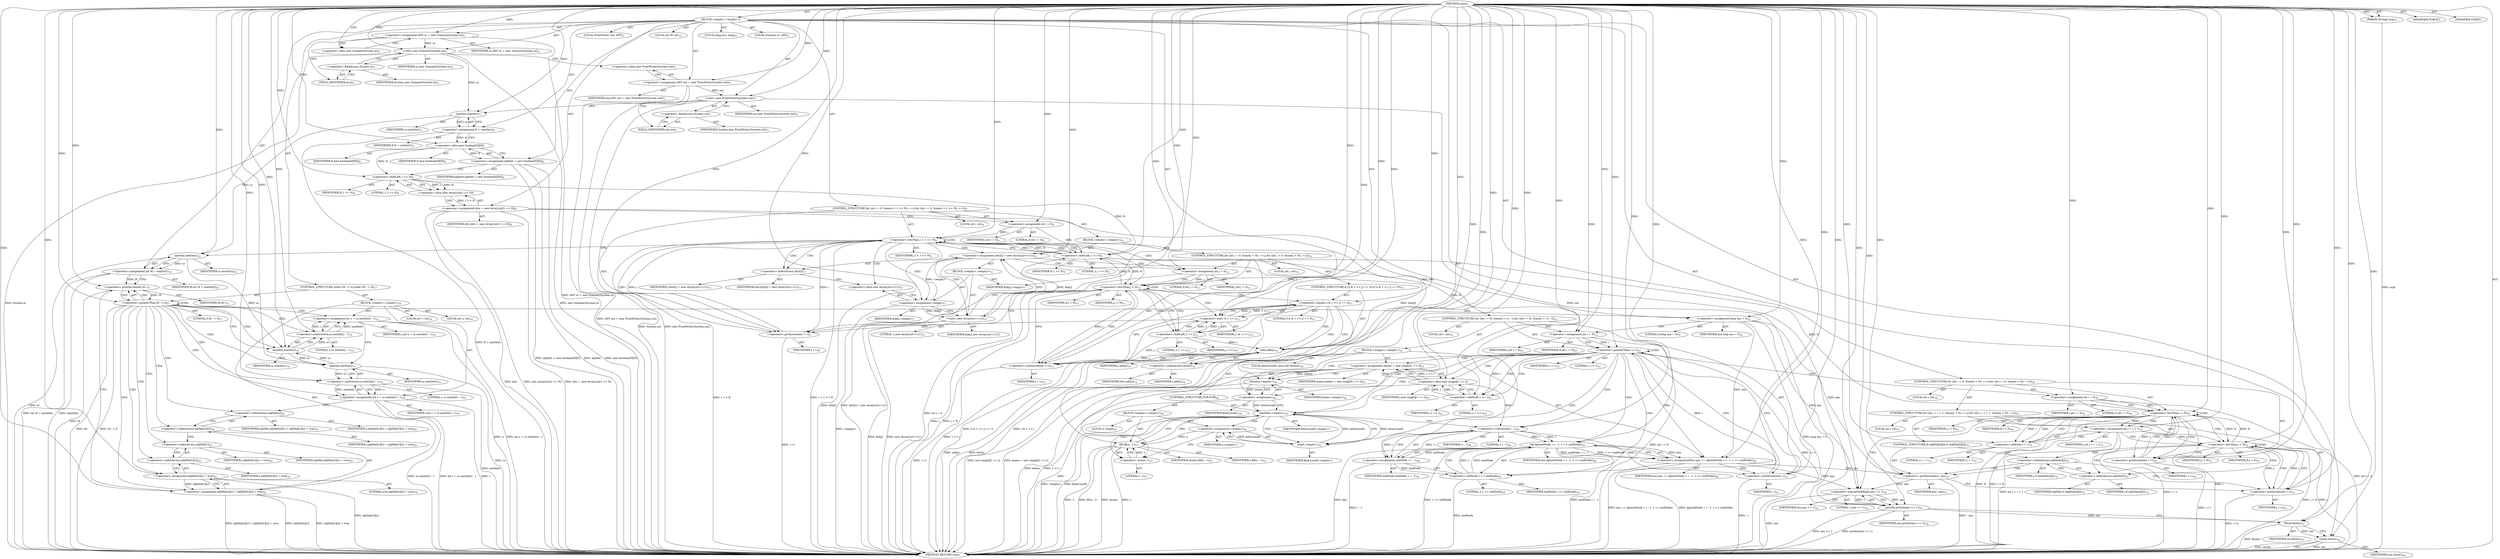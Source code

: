 digraph "main" {  
"21" [label = <(METHOD,main)<SUB>1</SUB>> ]
"22" [label = <(PARAM,String[] args)<SUB>1</SUB>> ]
"23" [label = <(BLOCK,&lt;empty&gt;,&lt;empty&gt;)<SUB>1</SUB>> ]
"4" [label = <(LOCAL,Scanner sc: ANY)<SUB>2</SUB>> ]
"24" [label = <(&lt;operator&gt;.assignment,ANY sc = new Scanner(System.in))<SUB>2</SUB>> ]
"25" [label = <(IDENTIFIER,sc,ANY sc = new Scanner(System.in))<SUB>2</SUB>> ]
"26" [label = <(&lt;operator&gt;.alloc,new Scanner(System.in))<SUB>2</SUB>> ]
"27" [label = <(&lt;init&gt;,new Scanner(System.in))<SUB>2</SUB>> ]
"3" [label = <(IDENTIFIER,sc,new Scanner(System.in))<SUB>2</SUB>> ]
"28" [label = <(&lt;operator&gt;.fieldAccess,System.in)<SUB>2</SUB>> ]
"29" [label = <(IDENTIFIER,System,new Scanner(System.in))<SUB>2</SUB>> ]
"30" [label = <(FIELD_IDENTIFIER,in,in)<SUB>2</SUB>> ]
"6" [label = <(LOCAL,PrintWriter out: ANY)<SUB>3</SUB>> ]
"31" [label = <(&lt;operator&gt;.assignment,ANY out = new PrintWriter(System.out))<SUB>3</SUB>> ]
"32" [label = <(IDENTIFIER,out,ANY out = new PrintWriter(System.out))<SUB>3</SUB>> ]
"33" [label = <(&lt;operator&gt;.alloc,new PrintWriter(System.out))<SUB>3</SUB>> ]
"34" [label = <(&lt;init&gt;,new PrintWriter(System.out))<SUB>3</SUB>> ]
"5" [label = <(IDENTIFIER,out,new PrintWriter(System.out))<SUB>3</SUB>> ]
"35" [label = <(&lt;operator&gt;.fieldAccess,System.out)<SUB>3</SUB>> ]
"36" [label = <(IDENTIFIER,System,new PrintWriter(System.out))<SUB>3</SUB>> ]
"37" [label = <(FIELD_IDENTIFIER,out,out)<SUB>3</SUB>> ]
"38" [label = <(&lt;operator&gt;.assignment,N = nextInt())<SUB>5</SUB>> ]
"39" [label = <(IDENTIFIER,N,N = nextInt())<SUB>5</SUB>> ]
"40" [label = <(nextInt,nextInt())<SUB>5</SUB>> ]
"41" [label = <(IDENTIFIER,sc,nextInt())<SUB>5</SUB>> ]
"42" [label = <(&lt;operator&gt;.assignment,adjMat = new boolean[N][N])<SUB>6</SUB>> ]
"43" [label = <(IDENTIFIER,adjMat,adjMat = new boolean[N][N])<SUB>6</SUB>> ]
"44" [label = <(&lt;operator&gt;.alloc,new boolean[N][N])> ]
"45" [label = <(IDENTIFIER,N,new boolean[N][N])<SUB>6</SUB>> ]
"46" [label = <(IDENTIFIER,N,new boolean[N][N])<SUB>6</SUB>> ]
"47" [label = <(&lt;operator&gt;.assignment,bits = new ArrayList[1 &lt;&lt; N])<SUB>8</SUB>> ]
"48" [label = <(IDENTIFIER,bits,bits = new ArrayList[1 &lt;&lt; N])<SUB>8</SUB>> ]
"49" [label = <(&lt;operator&gt;.alloc,new ArrayList[1 &lt;&lt; N])> ]
"50" [label = <(&lt;operator&gt;.shiftLeft,1 &lt;&lt; N)<SUB>8</SUB>> ]
"51" [label = <(LITERAL,1,1 &lt;&lt; N)<SUB>8</SUB>> ]
"52" [label = <(IDENTIFIER,N,1 &lt;&lt; N)<SUB>8</SUB>> ]
"53" [label = <(CONTROL_STRUCTURE,for (int i = 0; Some(i &lt; 1 &lt;&lt; N); ++i),for (int i = 0; Some(i &lt; 1 &lt;&lt; N); ++i))<SUB>9</SUB>> ]
"54" [label = <(LOCAL,int i: int)<SUB>9</SUB>> ]
"55" [label = <(&lt;operator&gt;.assignment,int i = 0)<SUB>9</SUB>> ]
"56" [label = <(IDENTIFIER,i,int i = 0)<SUB>9</SUB>> ]
"57" [label = <(LITERAL,0,int i = 0)<SUB>9</SUB>> ]
"58" [label = <(&lt;operator&gt;.lessThan,i &lt; 1 &lt;&lt; N)<SUB>9</SUB>> ]
"59" [label = <(IDENTIFIER,i,i &lt; 1 &lt;&lt; N)<SUB>9</SUB>> ]
"60" [label = <(&lt;operator&gt;.shiftLeft,1 &lt;&lt; N)<SUB>9</SUB>> ]
"61" [label = <(LITERAL,1,1 &lt;&lt; N)<SUB>9</SUB>> ]
"62" [label = <(IDENTIFIER,N,1 &lt;&lt; N)<SUB>9</SUB>> ]
"63" [label = <(&lt;operator&gt;.preIncrement,++i)<SUB>9</SUB>> ]
"64" [label = <(IDENTIFIER,i,++i)<SUB>9</SUB>> ]
"65" [label = <(BLOCK,&lt;empty&gt;,&lt;empty&gt;)<SUB>10</SUB>> ]
"66" [label = <(&lt;operator&gt;.assignment,bits[i] = new ArrayList&lt;&gt;(1))<SUB>11</SUB>> ]
"67" [label = <(&lt;operator&gt;.indexAccess,bits[i])<SUB>11</SUB>> ]
"68" [label = <(IDENTIFIER,bits,bits[i] = new ArrayList&lt;&gt;(1))<SUB>11</SUB>> ]
"69" [label = <(IDENTIFIER,i,bits[i] = new ArrayList&lt;&gt;(1))<SUB>11</SUB>> ]
"70" [label = <(BLOCK,&lt;empty&gt;,&lt;empty&gt;)<SUB>11</SUB>> ]
"71" [label = <(&lt;operator&gt;.assignment,&lt;empty&gt;)> ]
"72" [label = <(IDENTIFIER,$obj2,&lt;empty&gt;)> ]
"73" [label = <(&lt;operator&gt;.alloc,new ArrayList&lt;&gt;(1))<SUB>11</SUB>> ]
"74" [label = <(&lt;init&gt;,new ArrayList&lt;&gt;(1))<SUB>11</SUB>> ]
"75" [label = <(IDENTIFIER,$obj2,new ArrayList&lt;&gt;(1))> ]
"76" [label = <(LITERAL,1,new ArrayList&lt;&gt;(1))<SUB>11</SUB>> ]
"77" [label = <(IDENTIFIER,$obj2,&lt;empty&gt;)> ]
"78" [label = <(CONTROL_STRUCTURE,for (int j = 0; Some(j &lt; N); ++j),for (int j = 0; Some(j &lt; N); ++j))<SUB>12</SUB>> ]
"79" [label = <(LOCAL,int j: int)<SUB>12</SUB>> ]
"80" [label = <(&lt;operator&gt;.assignment,int j = 0)<SUB>12</SUB>> ]
"81" [label = <(IDENTIFIER,j,int j = 0)<SUB>12</SUB>> ]
"82" [label = <(LITERAL,0,int j = 0)<SUB>12</SUB>> ]
"83" [label = <(&lt;operator&gt;.lessThan,j &lt; N)<SUB>12</SUB>> ]
"84" [label = <(IDENTIFIER,j,j &lt; N)<SUB>12</SUB>> ]
"85" [label = <(IDENTIFIER,N,j &lt; N)<SUB>12</SUB>> ]
"86" [label = <(&lt;operator&gt;.preIncrement,++j)<SUB>12</SUB>> ]
"87" [label = <(IDENTIFIER,j,++j)<SUB>12</SUB>> ]
"88" [label = <(CONTROL_STRUCTURE,if ((i &amp; 1 &lt;&lt; j) == 0),if ((i &amp; 1 &lt;&lt; j) == 0))<SUB>13</SUB>> ]
"89" [label = <(&lt;operator&gt;.equals,(i &amp; 1 &lt;&lt; j) == 0)<SUB>13</SUB>> ]
"90" [label = <(&lt;operator&gt;.and,i &amp; 1 &lt;&lt; j)<SUB>13</SUB>> ]
"91" [label = <(IDENTIFIER,i,i &amp; 1 &lt;&lt; j)<SUB>13</SUB>> ]
"92" [label = <(&lt;operator&gt;.shiftLeft,1 &lt;&lt; j)<SUB>13</SUB>> ]
"93" [label = <(LITERAL,1,1 &lt;&lt; j)<SUB>13</SUB>> ]
"94" [label = <(IDENTIFIER,j,1 &lt;&lt; j)<SUB>13</SUB>> ]
"95" [label = <(LITERAL,0,(i &amp; 1 &lt;&lt; j) == 0)<SUB>13</SUB>> ]
"96" [label = <(add,add(j))<SUB>14</SUB>> ]
"97" [label = <(&lt;operator&gt;.indexAccess,bits[i])<SUB>14</SUB>> ]
"98" [label = <(IDENTIFIER,bits,add(j))<SUB>14</SUB>> ]
"99" [label = <(IDENTIFIER,i,add(j))<SUB>14</SUB>> ]
"100" [label = <(IDENTIFIER,j,add(j))<SUB>14</SUB>> ]
"101" [label = <(LOCAL,int M: int)<SUB>16</SUB>> ]
"102" [label = <(&lt;operator&gt;.assignment,int M = nextInt())<SUB>16</SUB>> ]
"103" [label = <(IDENTIFIER,M,int M = nextInt())<SUB>16</SUB>> ]
"104" [label = <(nextInt,nextInt())<SUB>16</SUB>> ]
"105" [label = <(IDENTIFIER,sc,nextInt())<SUB>16</SUB>> ]
"106" [label = <(CONTROL_STRUCTURE,while (M-- &gt; 0),while (M-- &gt; 0))<SUB>17</SUB>> ]
"107" [label = <(&lt;operator&gt;.greaterThan,M-- &gt; 0)<SUB>17</SUB>> ]
"108" [label = <(&lt;operator&gt;.postDecrement,M--)<SUB>17</SUB>> ]
"109" [label = <(IDENTIFIER,M,M--)<SUB>17</SUB>> ]
"110" [label = <(LITERAL,0,M-- &gt; 0)<SUB>17</SUB>> ]
"111" [label = <(BLOCK,&lt;empty&gt;,&lt;empty&gt;)<SUB>18</SUB>> ]
"112" [label = <(LOCAL,int u: int)<SUB>19</SUB>> ]
"113" [label = <(LOCAL,int v: int)<SUB>19</SUB>> ]
"114" [label = <(&lt;operator&gt;.assignment,int u = sc.nextInt() - 1)<SUB>19</SUB>> ]
"115" [label = <(IDENTIFIER,u,int u = sc.nextInt() - 1)<SUB>19</SUB>> ]
"116" [label = <(&lt;operator&gt;.subtraction,sc.nextInt() - 1)<SUB>19</SUB>> ]
"117" [label = <(nextInt,nextInt())<SUB>19</SUB>> ]
"118" [label = <(IDENTIFIER,sc,nextInt())<SUB>19</SUB>> ]
"119" [label = <(LITERAL,1,sc.nextInt() - 1)<SUB>19</SUB>> ]
"120" [label = <(&lt;operator&gt;.assignment,int v = sc.nextInt() - 1)<SUB>19</SUB>> ]
"121" [label = <(IDENTIFIER,v,int v = sc.nextInt() - 1)<SUB>19</SUB>> ]
"122" [label = <(&lt;operator&gt;.subtraction,sc.nextInt() - 1)<SUB>19</SUB>> ]
"123" [label = <(nextInt,nextInt())<SUB>19</SUB>> ]
"124" [label = <(IDENTIFIER,sc,nextInt())<SUB>19</SUB>> ]
"125" [label = <(LITERAL,1,sc.nextInt() - 1)<SUB>19</SUB>> ]
"126" [label = <(&lt;operator&gt;.assignment,adjMat[u][v] = adjMat[v][u] = true)<SUB>20</SUB>> ]
"127" [label = <(&lt;operator&gt;.indexAccess,adjMat[u][v])<SUB>20</SUB>> ]
"128" [label = <(&lt;operator&gt;.indexAccess,adjMat[u])<SUB>20</SUB>> ]
"129" [label = <(IDENTIFIER,adjMat,adjMat[u][v] = adjMat[v][u] = true)<SUB>20</SUB>> ]
"130" [label = <(IDENTIFIER,u,adjMat[u][v] = adjMat[v][u] = true)<SUB>20</SUB>> ]
"131" [label = <(IDENTIFIER,v,adjMat[u][v] = adjMat[v][u] = true)<SUB>20</SUB>> ]
"132" [label = <(&lt;operator&gt;.assignment,adjMat[v][u] = true)<SUB>20</SUB>> ]
"133" [label = <(&lt;operator&gt;.indexAccess,adjMat[v][u])<SUB>20</SUB>> ]
"134" [label = <(&lt;operator&gt;.indexAccess,adjMat[v])<SUB>20</SUB>> ]
"135" [label = <(IDENTIFIER,adjMat,adjMat[v][u] = true)<SUB>20</SUB>> ]
"136" [label = <(IDENTIFIER,v,adjMat[v][u] = true)<SUB>20</SUB>> ]
"137" [label = <(IDENTIFIER,u,adjMat[v][u] = true)<SUB>20</SUB>> ]
"138" [label = <(LITERAL,true,adjMat[v][u] = true)<SUB>20</SUB>> ]
"139" [label = <(LOCAL,long ans: long)<SUB>22</SUB>> ]
"140" [label = <(&lt;operator&gt;.assignment,long ans = 0)<SUB>22</SUB>> ]
"141" [label = <(IDENTIFIER,ans,long ans = 0)<SUB>22</SUB>> ]
"142" [label = <(LITERAL,0,long ans = 0)<SUB>22</SUB>> ]
"143" [label = <(CONTROL_STRUCTURE,for (int i = N; Some(i &gt; 1); --i),for (int i = N; Some(i &gt; 1); --i))<SUB>23</SUB>> ]
"144" [label = <(LOCAL,int i: int)<SUB>23</SUB>> ]
"145" [label = <(&lt;operator&gt;.assignment,int i = N)<SUB>23</SUB>> ]
"146" [label = <(IDENTIFIER,i,int i = N)<SUB>23</SUB>> ]
"147" [label = <(IDENTIFIER,N,int i = N)<SUB>23</SUB>> ]
"148" [label = <(&lt;operator&gt;.greaterThan,i &gt; 1)<SUB>23</SUB>> ]
"149" [label = <(IDENTIFIER,i,i &gt; 1)<SUB>23</SUB>> ]
"150" [label = <(LITERAL,1,i &gt; 1)<SUB>23</SUB>> ]
"151" [label = <(&lt;operator&gt;.preDecrement,--i)<SUB>23</SUB>> ]
"152" [label = <(IDENTIFIER,i,--i)<SUB>23</SUB>> ]
"153" [label = <(BLOCK,&lt;empty&gt;,&lt;empty&gt;)<SUB>24</SUB>> ]
"154" [label = <(&lt;operator&gt;.assignment,memo = new long[i][1 &lt;&lt; i])<SUB>25</SUB>> ]
"155" [label = <(IDENTIFIER,memo,memo = new long[i][1 &lt;&lt; i])<SUB>25</SUB>> ]
"156" [label = <(&lt;operator&gt;.alloc,new long[i][1 &lt;&lt; i])> ]
"157" [label = <(IDENTIFIER,i,new long[i][1 &lt;&lt; i])<SUB>25</SUB>> ]
"158" [label = <(&lt;operator&gt;.shiftLeft,1 &lt;&lt; i)<SUB>25</SUB>> ]
"159" [label = <(LITERAL,1,1 &lt;&lt; i)<SUB>25</SUB>> ]
"160" [label = <(IDENTIFIER,i,1 &lt;&lt; i)<SUB>25</SUB>> ]
"161" [label = <(LOCAL,$iterLocal0: java.util.Iterator)<SUB>26</SUB>> ]
"162" [label = <(&lt;operator&gt;.assignment,)<SUB>26</SUB>> ]
"163" [label = <(IDENTIFIER,$iterLocal0,)<SUB>26</SUB>> ]
"164" [label = <(iterator,&lt;empty&gt;)<SUB>26</SUB>> ]
"165" [label = <(IDENTIFIER,memo,&lt;empty&gt;)<SUB>26</SUB>> ]
"166" [label = <(CONTROL_STRUCTURE,FOR,FOR)<SUB>26</SUB>> ]
"167" [label = <(hasNext,&lt;empty&gt;)<SUB>26</SUB>> ]
"168" [label = <(IDENTIFIER,$iterLocal0,&lt;empty&gt;)> ]
"169" [label = <(BLOCK,&lt;empty&gt;,&lt;empty&gt;)<SUB>26</SUB>> ]
"170" [label = <(LOCAL,x: long[])<SUB>26</SUB>> ]
"171" [label = <(&lt;operator&gt;.assignment,&lt;empty&gt;)<SUB>26</SUB>> ]
"172" [label = <(IDENTIFIER,x,&lt;empty&gt;)> ]
"173" [label = <(next,&lt;empty&gt;)<SUB>26</SUB>> ]
"174" [label = <(IDENTIFIER,$iterLocal0,&lt;empty&gt;)> ]
"175" [label = <(fill,fill(x, -1))<SUB>27</SUB>> ]
"176" [label = <(IDENTIFIER,Arrays,fill(x, -1))<SUB>27</SUB>> ]
"177" [label = <(IDENTIFIER,x,fill(x, -1))<SUB>27</SUB>> ]
"178" [label = <(&lt;operator&gt;.minus,-1)<SUB>27</SUB>> ]
"179" [label = <(LITERAL,1,-1)<SUB>27</SUB>> ]
"180" [label = <(&lt;operator&gt;.assignmentPlus,ans += dp(endNode = i - 1, 1 &lt;&lt; endNode))<SUB>28</SUB>> ]
"181" [label = <(IDENTIFIER,ans,ans += dp(endNode = i - 1, 1 &lt;&lt; endNode))<SUB>28</SUB>> ]
"182" [label = <(dp,dp(endNode = i - 1, 1 &lt;&lt; endNode))<SUB>28</SUB>> ]
"183" [label = <(IDENTIFIER,this,dp(endNode = i - 1, 1 &lt;&lt; endNode))<SUB>28</SUB>> ]
"184" [label = <(&lt;operator&gt;.assignment,endNode = i - 1)<SUB>28</SUB>> ]
"185" [label = <(IDENTIFIER,endNode,endNode = i - 1)<SUB>28</SUB>> ]
"186" [label = <(&lt;operator&gt;.subtraction,i - 1)<SUB>28</SUB>> ]
"187" [label = <(IDENTIFIER,i,i - 1)<SUB>28</SUB>> ]
"188" [label = <(LITERAL,1,i - 1)<SUB>28</SUB>> ]
"189" [label = <(&lt;operator&gt;.shiftLeft,1 &lt;&lt; endNode)<SUB>28</SUB>> ]
"190" [label = <(LITERAL,1,1 &lt;&lt; endNode)<SUB>28</SUB>> ]
"191" [label = <(IDENTIFIER,endNode,1 &lt;&lt; endNode)<SUB>28</SUB>> ]
"192" [label = <(CONTROL_STRUCTURE,for (int i = 0; Some(i &lt; N); ++i),for (int i = 0; Some(i &lt; N); ++i))<SUB>30</SUB>> ]
"193" [label = <(LOCAL,int i: int)<SUB>30</SUB>> ]
"194" [label = <(&lt;operator&gt;.assignment,int i = 0)<SUB>30</SUB>> ]
"195" [label = <(IDENTIFIER,i,int i = 0)<SUB>30</SUB>> ]
"196" [label = <(LITERAL,0,int i = 0)<SUB>30</SUB>> ]
"197" [label = <(&lt;operator&gt;.lessThan,i &lt; N)<SUB>30</SUB>> ]
"198" [label = <(IDENTIFIER,i,i &lt; N)<SUB>30</SUB>> ]
"199" [label = <(IDENTIFIER,N,i &lt; N)<SUB>30</SUB>> ]
"200" [label = <(&lt;operator&gt;.preIncrement,++i)<SUB>30</SUB>> ]
"201" [label = <(IDENTIFIER,i,++i)<SUB>30</SUB>> ]
"202" [label = <(CONTROL_STRUCTURE,for (int j = i + 1; Some(j &lt; N); ++j),for (int j = i + 1; Some(j &lt; N); ++j))<SUB>31</SUB>> ]
"203" [label = <(LOCAL,int j: int)<SUB>31</SUB>> ]
"204" [label = <(&lt;operator&gt;.assignment,int j = i + 1)<SUB>31</SUB>> ]
"205" [label = <(IDENTIFIER,j,int j = i + 1)<SUB>31</SUB>> ]
"206" [label = <(&lt;operator&gt;.addition,i + 1)<SUB>31</SUB>> ]
"207" [label = <(IDENTIFIER,i,i + 1)<SUB>31</SUB>> ]
"208" [label = <(LITERAL,1,i + 1)<SUB>31</SUB>> ]
"209" [label = <(&lt;operator&gt;.lessThan,j &lt; N)<SUB>31</SUB>> ]
"210" [label = <(IDENTIFIER,j,j &lt; N)<SUB>31</SUB>> ]
"211" [label = <(IDENTIFIER,N,j &lt; N)<SUB>31</SUB>> ]
"212" [label = <(&lt;operator&gt;.preIncrement,++j)<SUB>31</SUB>> ]
"213" [label = <(IDENTIFIER,j,++j)<SUB>31</SUB>> ]
"214" [label = <(CONTROL_STRUCTURE,if (adjMat[i][j]),if (adjMat[i][j]))<SUB>32</SUB>> ]
"215" [label = <(&lt;operator&gt;.indexAccess,adjMat[i][j])<SUB>32</SUB>> ]
"216" [label = <(&lt;operator&gt;.indexAccess,adjMat[i])<SUB>32</SUB>> ]
"217" [label = <(IDENTIFIER,adjMat,if (adjMat[i][j]))<SUB>32</SUB>> ]
"218" [label = <(IDENTIFIER,i,if (adjMat[i][j]))<SUB>32</SUB>> ]
"219" [label = <(IDENTIFIER,j,if (adjMat[i][j]))<SUB>32</SUB>> ]
"220" [label = <(&lt;operator&gt;.preDecrement,--ans)<SUB>33</SUB>> ]
"221" [label = <(IDENTIFIER,ans,--ans)<SUB>33</SUB>> ]
"222" [label = <(println,println(ans &gt;&gt; 1))<SUB>34</SUB>> ]
"223" [label = <(IDENTIFIER,out,println(ans &gt;&gt; 1))<SUB>34</SUB>> ]
"224" [label = <(&lt;operator&gt;.logicalShiftRight,ans &gt;&gt; 1)<SUB>34</SUB>> ]
"225" [label = <(IDENTIFIER,ans,ans &gt;&gt; 1)<SUB>34</SUB>> ]
"226" [label = <(LITERAL,1,ans &gt;&gt; 1)<SUB>34</SUB>> ]
"227" [label = <(flush,flush())<SUB>35</SUB>> ]
"228" [label = <(IDENTIFIER,out,flush())<SUB>35</SUB>> ]
"229" [label = <(close,close())<SUB>36</SUB>> ]
"230" [label = <(IDENTIFIER,out,close())<SUB>36</SUB>> ]
"231" [label = <(MODIFIER,PUBLIC)> ]
"232" [label = <(MODIFIER,STATIC)> ]
"233" [label = <(METHOD_RETURN,void)<SUB>1</SUB>> ]
  "21" -> "22"  [ label = "AST: "] 
  "21" -> "23"  [ label = "AST: "] 
  "21" -> "231"  [ label = "AST: "] 
  "21" -> "232"  [ label = "AST: "] 
  "21" -> "233"  [ label = "AST: "] 
  "23" -> "4"  [ label = "AST: "] 
  "23" -> "24"  [ label = "AST: "] 
  "23" -> "27"  [ label = "AST: "] 
  "23" -> "6"  [ label = "AST: "] 
  "23" -> "31"  [ label = "AST: "] 
  "23" -> "34"  [ label = "AST: "] 
  "23" -> "38"  [ label = "AST: "] 
  "23" -> "42"  [ label = "AST: "] 
  "23" -> "47"  [ label = "AST: "] 
  "23" -> "53"  [ label = "AST: "] 
  "23" -> "101"  [ label = "AST: "] 
  "23" -> "102"  [ label = "AST: "] 
  "23" -> "106"  [ label = "AST: "] 
  "23" -> "139"  [ label = "AST: "] 
  "23" -> "140"  [ label = "AST: "] 
  "23" -> "143"  [ label = "AST: "] 
  "23" -> "192"  [ label = "AST: "] 
  "23" -> "222"  [ label = "AST: "] 
  "23" -> "227"  [ label = "AST: "] 
  "23" -> "229"  [ label = "AST: "] 
  "24" -> "25"  [ label = "AST: "] 
  "24" -> "26"  [ label = "AST: "] 
  "27" -> "3"  [ label = "AST: "] 
  "27" -> "28"  [ label = "AST: "] 
  "28" -> "29"  [ label = "AST: "] 
  "28" -> "30"  [ label = "AST: "] 
  "31" -> "32"  [ label = "AST: "] 
  "31" -> "33"  [ label = "AST: "] 
  "34" -> "5"  [ label = "AST: "] 
  "34" -> "35"  [ label = "AST: "] 
  "35" -> "36"  [ label = "AST: "] 
  "35" -> "37"  [ label = "AST: "] 
  "38" -> "39"  [ label = "AST: "] 
  "38" -> "40"  [ label = "AST: "] 
  "40" -> "41"  [ label = "AST: "] 
  "42" -> "43"  [ label = "AST: "] 
  "42" -> "44"  [ label = "AST: "] 
  "44" -> "45"  [ label = "AST: "] 
  "44" -> "46"  [ label = "AST: "] 
  "47" -> "48"  [ label = "AST: "] 
  "47" -> "49"  [ label = "AST: "] 
  "49" -> "50"  [ label = "AST: "] 
  "50" -> "51"  [ label = "AST: "] 
  "50" -> "52"  [ label = "AST: "] 
  "53" -> "54"  [ label = "AST: "] 
  "53" -> "55"  [ label = "AST: "] 
  "53" -> "58"  [ label = "AST: "] 
  "53" -> "63"  [ label = "AST: "] 
  "53" -> "65"  [ label = "AST: "] 
  "55" -> "56"  [ label = "AST: "] 
  "55" -> "57"  [ label = "AST: "] 
  "58" -> "59"  [ label = "AST: "] 
  "58" -> "60"  [ label = "AST: "] 
  "60" -> "61"  [ label = "AST: "] 
  "60" -> "62"  [ label = "AST: "] 
  "63" -> "64"  [ label = "AST: "] 
  "65" -> "66"  [ label = "AST: "] 
  "65" -> "78"  [ label = "AST: "] 
  "66" -> "67"  [ label = "AST: "] 
  "66" -> "70"  [ label = "AST: "] 
  "67" -> "68"  [ label = "AST: "] 
  "67" -> "69"  [ label = "AST: "] 
  "70" -> "71"  [ label = "AST: "] 
  "70" -> "74"  [ label = "AST: "] 
  "70" -> "77"  [ label = "AST: "] 
  "71" -> "72"  [ label = "AST: "] 
  "71" -> "73"  [ label = "AST: "] 
  "74" -> "75"  [ label = "AST: "] 
  "74" -> "76"  [ label = "AST: "] 
  "78" -> "79"  [ label = "AST: "] 
  "78" -> "80"  [ label = "AST: "] 
  "78" -> "83"  [ label = "AST: "] 
  "78" -> "86"  [ label = "AST: "] 
  "78" -> "88"  [ label = "AST: "] 
  "80" -> "81"  [ label = "AST: "] 
  "80" -> "82"  [ label = "AST: "] 
  "83" -> "84"  [ label = "AST: "] 
  "83" -> "85"  [ label = "AST: "] 
  "86" -> "87"  [ label = "AST: "] 
  "88" -> "89"  [ label = "AST: "] 
  "88" -> "96"  [ label = "AST: "] 
  "89" -> "90"  [ label = "AST: "] 
  "89" -> "95"  [ label = "AST: "] 
  "90" -> "91"  [ label = "AST: "] 
  "90" -> "92"  [ label = "AST: "] 
  "92" -> "93"  [ label = "AST: "] 
  "92" -> "94"  [ label = "AST: "] 
  "96" -> "97"  [ label = "AST: "] 
  "96" -> "100"  [ label = "AST: "] 
  "97" -> "98"  [ label = "AST: "] 
  "97" -> "99"  [ label = "AST: "] 
  "102" -> "103"  [ label = "AST: "] 
  "102" -> "104"  [ label = "AST: "] 
  "104" -> "105"  [ label = "AST: "] 
  "106" -> "107"  [ label = "AST: "] 
  "106" -> "111"  [ label = "AST: "] 
  "107" -> "108"  [ label = "AST: "] 
  "107" -> "110"  [ label = "AST: "] 
  "108" -> "109"  [ label = "AST: "] 
  "111" -> "112"  [ label = "AST: "] 
  "111" -> "113"  [ label = "AST: "] 
  "111" -> "114"  [ label = "AST: "] 
  "111" -> "120"  [ label = "AST: "] 
  "111" -> "126"  [ label = "AST: "] 
  "114" -> "115"  [ label = "AST: "] 
  "114" -> "116"  [ label = "AST: "] 
  "116" -> "117"  [ label = "AST: "] 
  "116" -> "119"  [ label = "AST: "] 
  "117" -> "118"  [ label = "AST: "] 
  "120" -> "121"  [ label = "AST: "] 
  "120" -> "122"  [ label = "AST: "] 
  "122" -> "123"  [ label = "AST: "] 
  "122" -> "125"  [ label = "AST: "] 
  "123" -> "124"  [ label = "AST: "] 
  "126" -> "127"  [ label = "AST: "] 
  "126" -> "132"  [ label = "AST: "] 
  "127" -> "128"  [ label = "AST: "] 
  "127" -> "131"  [ label = "AST: "] 
  "128" -> "129"  [ label = "AST: "] 
  "128" -> "130"  [ label = "AST: "] 
  "132" -> "133"  [ label = "AST: "] 
  "132" -> "138"  [ label = "AST: "] 
  "133" -> "134"  [ label = "AST: "] 
  "133" -> "137"  [ label = "AST: "] 
  "134" -> "135"  [ label = "AST: "] 
  "134" -> "136"  [ label = "AST: "] 
  "140" -> "141"  [ label = "AST: "] 
  "140" -> "142"  [ label = "AST: "] 
  "143" -> "144"  [ label = "AST: "] 
  "143" -> "145"  [ label = "AST: "] 
  "143" -> "148"  [ label = "AST: "] 
  "143" -> "151"  [ label = "AST: "] 
  "143" -> "153"  [ label = "AST: "] 
  "145" -> "146"  [ label = "AST: "] 
  "145" -> "147"  [ label = "AST: "] 
  "148" -> "149"  [ label = "AST: "] 
  "148" -> "150"  [ label = "AST: "] 
  "151" -> "152"  [ label = "AST: "] 
  "153" -> "154"  [ label = "AST: "] 
  "153" -> "161"  [ label = "AST: "] 
  "153" -> "162"  [ label = "AST: "] 
  "153" -> "166"  [ label = "AST: "] 
  "153" -> "180"  [ label = "AST: "] 
  "154" -> "155"  [ label = "AST: "] 
  "154" -> "156"  [ label = "AST: "] 
  "156" -> "157"  [ label = "AST: "] 
  "156" -> "158"  [ label = "AST: "] 
  "158" -> "159"  [ label = "AST: "] 
  "158" -> "160"  [ label = "AST: "] 
  "162" -> "163"  [ label = "AST: "] 
  "162" -> "164"  [ label = "AST: "] 
  "164" -> "165"  [ label = "AST: "] 
  "166" -> "167"  [ label = "AST: "] 
  "166" -> "169"  [ label = "AST: "] 
  "167" -> "168"  [ label = "AST: "] 
  "169" -> "170"  [ label = "AST: "] 
  "169" -> "171"  [ label = "AST: "] 
  "169" -> "175"  [ label = "AST: "] 
  "171" -> "172"  [ label = "AST: "] 
  "171" -> "173"  [ label = "AST: "] 
  "173" -> "174"  [ label = "AST: "] 
  "175" -> "176"  [ label = "AST: "] 
  "175" -> "177"  [ label = "AST: "] 
  "175" -> "178"  [ label = "AST: "] 
  "178" -> "179"  [ label = "AST: "] 
  "180" -> "181"  [ label = "AST: "] 
  "180" -> "182"  [ label = "AST: "] 
  "182" -> "183"  [ label = "AST: "] 
  "182" -> "184"  [ label = "AST: "] 
  "182" -> "189"  [ label = "AST: "] 
  "184" -> "185"  [ label = "AST: "] 
  "184" -> "186"  [ label = "AST: "] 
  "186" -> "187"  [ label = "AST: "] 
  "186" -> "188"  [ label = "AST: "] 
  "189" -> "190"  [ label = "AST: "] 
  "189" -> "191"  [ label = "AST: "] 
  "192" -> "193"  [ label = "AST: "] 
  "192" -> "194"  [ label = "AST: "] 
  "192" -> "197"  [ label = "AST: "] 
  "192" -> "200"  [ label = "AST: "] 
  "192" -> "202"  [ label = "AST: "] 
  "194" -> "195"  [ label = "AST: "] 
  "194" -> "196"  [ label = "AST: "] 
  "197" -> "198"  [ label = "AST: "] 
  "197" -> "199"  [ label = "AST: "] 
  "200" -> "201"  [ label = "AST: "] 
  "202" -> "203"  [ label = "AST: "] 
  "202" -> "204"  [ label = "AST: "] 
  "202" -> "209"  [ label = "AST: "] 
  "202" -> "212"  [ label = "AST: "] 
  "202" -> "214"  [ label = "AST: "] 
  "204" -> "205"  [ label = "AST: "] 
  "204" -> "206"  [ label = "AST: "] 
  "206" -> "207"  [ label = "AST: "] 
  "206" -> "208"  [ label = "AST: "] 
  "209" -> "210"  [ label = "AST: "] 
  "209" -> "211"  [ label = "AST: "] 
  "212" -> "213"  [ label = "AST: "] 
  "214" -> "215"  [ label = "AST: "] 
  "214" -> "220"  [ label = "AST: "] 
  "215" -> "216"  [ label = "AST: "] 
  "215" -> "219"  [ label = "AST: "] 
  "216" -> "217"  [ label = "AST: "] 
  "216" -> "218"  [ label = "AST: "] 
  "220" -> "221"  [ label = "AST: "] 
  "222" -> "223"  [ label = "AST: "] 
  "222" -> "224"  [ label = "AST: "] 
  "224" -> "225"  [ label = "AST: "] 
  "224" -> "226"  [ label = "AST: "] 
  "227" -> "228"  [ label = "AST: "] 
  "229" -> "230"  [ label = "AST: "] 
  "24" -> "30"  [ label = "CFG: "] 
  "27" -> "33"  [ label = "CFG: "] 
  "31" -> "37"  [ label = "CFG: "] 
  "34" -> "40"  [ label = "CFG: "] 
  "38" -> "44"  [ label = "CFG: "] 
  "42" -> "50"  [ label = "CFG: "] 
  "47" -> "55"  [ label = "CFG: "] 
  "102" -> "108"  [ label = "CFG: "] 
  "140" -> "145"  [ label = "CFG: "] 
  "222" -> "227"  [ label = "CFG: "] 
  "227" -> "229"  [ label = "CFG: "] 
  "229" -> "233"  [ label = "CFG: "] 
  "26" -> "24"  [ label = "CFG: "] 
  "28" -> "27"  [ label = "CFG: "] 
  "33" -> "31"  [ label = "CFG: "] 
  "35" -> "34"  [ label = "CFG: "] 
  "40" -> "38"  [ label = "CFG: "] 
  "44" -> "42"  [ label = "CFG: "] 
  "49" -> "47"  [ label = "CFG: "] 
  "55" -> "60"  [ label = "CFG: "] 
  "58" -> "67"  [ label = "CFG: "] 
  "58" -> "104"  [ label = "CFG: "] 
  "63" -> "60"  [ label = "CFG: "] 
  "104" -> "102"  [ label = "CFG: "] 
  "107" -> "117"  [ label = "CFG: "] 
  "107" -> "140"  [ label = "CFG: "] 
  "145" -> "148"  [ label = "CFG: "] 
  "148" -> "158"  [ label = "CFG: "] 
  "148" -> "194"  [ label = "CFG: "] 
  "151" -> "148"  [ label = "CFG: "] 
  "194" -> "197"  [ label = "CFG: "] 
  "197" -> "206"  [ label = "CFG: "] 
  "197" -> "224"  [ label = "CFG: "] 
  "200" -> "197"  [ label = "CFG: "] 
  "224" -> "222"  [ label = "CFG: "] 
  "30" -> "28"  [ label = "CFG: "] 
  "37" -> "35"  [ label = "CFG: "] 
  "50" -> "49"  [ label = "CFG: "] 
  "60" -> "58"  [ label = "CFG: "] 
  "66" -> "80"  [ label = "CFG: "] 
  "108" -> "107"  [ label = "CFG: "] 
  "114" -> "123"  [ label = "CFG: "] 
  "120" -> "128"  [ label = "CFG: "] 
  "126" -> "108"  [ label = "CFG: "] 
  "154" -> "164"  [ label = "CFG: "] 
  "162" -> "167"  [ label = "CFG: "] 
  "180" -> "151"  [ label = "CFG: "] 
  "204" -> "209"  [ label = "CFG: "] 
  "209" -> "216"  [ label = "CFG: "] 
  "209" -> "200"  [ label = "CFG: "] 
  "212" -> "209"  [ label = "CFG: "] 
  "67" -> "73"  [ label = "CFG: "] 
  "80" -> "83"  [ label = "CFG: "] 
  "83" -> "92"  [ label = "CFG: "] 
  "83" -> "63"  [ label = "CFG: "] 
  "86" -> "83"  [ label = "CFG: "] 
  "116" -> "114"  [ label = "CFG: "] 
  "122" -> "120"  [ label = "CFG: "] 
  "127" -> "134"  [ label = "CFG: "] 
  "132" -> "126"  [ label = "CFG: "] 
  "156" -> "154"  [ label = "CFG: "] 
  "164" -> "162"  [ label = "CFG: "] 
  "167" -> "173"  [ label = "CFG: "] 
  "167" -> "186"  [ label = "CFG: "] 
  "182" -> "180"  [ label = "CFG: "] 
  "206" -> "204"  [ label = "CFG: "] 
  "215" -> "220"  [ label = "CFG: "] 
  "215" -> "212"  [ label = "CFG: "] 
  "220" -> "212"  [ label = "CFG: "] 
  "71" -> "74"  [ label = "CFG: "] 
  "74" -> "66"  [ label = "CFG: "] 
  "89" -> "97"  [ label = "CFG: "] 
  "89" -> "86"  [ label = "CFG: "] 
  "96" -> "86"  [ label = "CFG: "] 
  "117" -> "116"  [ label = "CFG: "] 
  "123" -> "122"  [ label = "CFG: "] 
  "128" -> "127"  [ label = "CFG: "] 
  "133" -> "132"  [ label = "CFG: "] 
  "158" -> "156"  [ label = "CFG: "] 
  "171" -> "178"  [ label = "CFG: "] 
  "175" -> "167"  [ label = "CFG: "] 
  "184" -> "189"  [ label = "CFG: "] 
  "189" -> "182"  [ label = "CFG: "] 
  "216" -> "215"  [ label = "CFG: "] 
  "73" -> "71"  [ label = "CFG: "] 
  "90" -> "89"  [ label = "CFG: "] 
  "97" -> "96"  [ label = "CFG: "] 
  "134" -> "133"  [ label = "CFG: "] 
  "173" -> "171"  [ label = "CFG: "] 
  "178" -> "175"  [ label = "CFG: "] 
  "186" -> "184"  [ label = "CFG: "] 
  "92" -> "90"  [ label = "CFG: "] 
  "21" -> "26"  [ label = "CFG: "] 
  "22" -> "233"  [ label = "DDG: args"] 
  "24" -> "233"  [ label = "DDG: ANY sc = new Scanner(System.in)"] 
  "27" -> "233"  [ label = "DDG: System.in"] 
  "27" -> "233"  [ label = "DDG: new Scanner(System.in)"] 
  "31" -> "233"  [ label = "DDG: ANY out = new PrintWriter(System.out)"] 
  "34" -> "233"  [ label = "DDG: System.out"] 
  "34" -> "233"  [ label = "DDG: new PrintWriter(System.out)"] 
  "38" -> "233"  [ label = "DDG: N = nextInt()"] 
  "42" -> "233"  [ label = "DDG: adjMat"] 
  "42" -> "233"  [ label = "DDG: new boolean[N][N]"] 
  "42" -> "233"  [ label = "DDG: adjMat = new boolean[N][N]"] 
  "47" -> "233"  [ label = "DDG: bits"] 
  "47" -> "233"  [ label = "DDG: new ArrayList[1 &lt;&lt; N]"] 
  "47" -> "233"  [ label = "DDG: bits = new ArrayList[1 &lt;&lt; N]"] 
  "58" -> "233"  [ label = "DDG: 1 &lt;&lt; N"] 
  "58" -> "233"  [ label = "DDG: i &lt; 1 &lt;&lt; N"] 
  "104" -> "233"  [ label = "DDG: sc"] 
  "102" -> "233"  [ label = "DDG: nextInt()"] 
  "102" -> "233"  [ label = "DDG: int M = nextInt()"] 
  "108" -> "233"  [ label = "DDG: M"] 
  "107" -> "233"  [ label = "DDG: M--"] 
  "107" -> "233"  [ label = "DDG: M-- &gt; 0"] 
  "140" -> "233"  [ label = "DDG: long ans = 0"] 
  "145" -> "233"  [ label = "DDG: int i = N"] 
  "148" -> "233"  [ label = "DDG: i &gt; 1"] 
  "194" -> "233"  [ label = "DDG: int i = 0"] 
  "197" -> "233"  [ label = "DDG: i"] 
  "197" -> "233"  [ label = "DDG: N"] 
  "197" -> "233"  [ label = "DDG: i &lt; N"] 
  "224" -> "233"  [ label = "DDG: ans"] 
  "222" -> "233"  [ label = "DDG: ans &gt;&gt; 1"] 
  "222" -> "233"  [ label = "DDG: println(ans &gt;&gt; 1)"] 
  "227" -> "233"  [ label = "DDG: flush()"] 
  "229" -> "233"  [ label = "DDG: out"] 
  "229" -> "233"  [ label = "DDG: close()"] 
  "204" -> "233"  [ label = "DDG: i + 1"] 
  "204" -> "233"  [ label = "DDG: int j = i + 1"] 
  "209" -> "233"  [ label = "DDG: j"] 
  "209" -> "233"  [ label = "DDG: j &lt; N"] 
  "200" -> "233"  [ label = "DDG: ++i"] 
  "220" -> "233"  [ label = "DDG: --ans"] 
  "212" -> "233"  [ label = "DDG: ++j"] 
  "156" -> "233"  [ label = "DDG: 1 &lt;&lt; i"] 
  "154" -> "233"  [ label = "DDG: new long[i][1 &lt;&lt; i]"] 
  "154" -> "233"  [ label = "DDG: memo = new long[i][1 &lt;&lt; i]"] 
  "164" -> "233"  [ label = "DDG: memo"] 
  "162" -> "233"  [ label = "DDG: "] 
  "167" -> "233"  [ label = "DDG: $iterLocal0"] 
  "167" -> "233"  [ label = "DDG: &lt;empty&gt;"] 
  "184" -> "233"  [ label = "DDG: i - 1"] 
  "182" -> "233"  [ label = "DDG: endNode = i - 1"] 
  "189" -> "233"  [ label = "DDG: endNode"] 
  "182" -> "233"  [ label = "DDG: 1 &lt;&lt; endNode"] 
  "180" -> "233"  [ label = "DDG: dp(endNode = i - 1, 1 &lt;&lt; endNode)"] 
  "180" -> "233"  [ label = "DDG: ans += dp(endNode = i - 1, 1 &lt;&lt; endNode)"] 
  "151" -> "233"  [ label = "DDG: --i"] 
  "175" -> "233"  [ label = "DDG: x"] 
  "175" -> "233"  [ label = "DDG: -1"] 
  "175" -> "233"  [ label = "DDG: fill(x, -1)"] 
  "114" -> "233"  [ label = "DDG: u"] 
  "114" -> "233"  [ label = "DDG: int u = sc.nextInt() - 1"] 
  "120" -> "233"  [ label = "DDG: v"] 
  "123" -> "233"  [ label = "DDG: sc"] 
  "122" -> "233"  [ label = "DDG: nextInt()"] 
  "120" -> "233"  [ label = "DDG: sc.nextInt() - 1"] 
  "120" -> "233"  [ label = "DDG: int v = sc.nextInt() - 1"] 
  "126" -> "233"  [ label = "DDG: adjMat[u][v]"] 
  "132" -> "233"  [ label = "DDG: adjMat[v][u]"] 
  "126" -> "233"  [ label = "DDG: adjMat[v][u] = true"] 
  "126" -> "233"  [ label = "DDG: adjMat[u][v] = adjMat[v][u] = true"] 
  "66" -> "233"  [ label = "DDG: bits[i]"] 
  "71" -> "233"  [ label = "DDG: &lt;empty&gt;"] 
  "74" -> "233"  [ label = "DDG: $obj2"] 
  "74" -> "233"  [ label = "DDG: new ArrayList&lt;&gt;(1)"] 
  "66" -> "233"  [ label = "DDG: bits[i] = new ArrayList&lt;&gt;(1)"] 
  "80" -> "233"  [ label = "DDG: int j = 0"] 
  "83" -> "233"  [ label = "DDG: j"] 
  "83" -> "233"  [ label = "DDG: j &lt; N"] 
  "63" -> "233"  [ label = "DDG: ++i"] 
  "90" -> "233"  [ label = "DDG: 1 &lt;&lt; j"] 
  "89" -> "233"  [ label = "DDG: i &amp; 1 &lt;&lt; j"] 
  "89" -> "233"  [ label = "DDG: (i &amp; 1 &lt;&lt; j) == 0"] 
  "96" -> "233"  [ label = "DDG: bits[i]"] 
  "96" -> "233"  [ label = "DDG: add(j)"] 
  "86" -> "233"  [ label = "DDG: ++j"] 
  "182" -> "233"  [ label = "DDG: this"] 
  "175" -> "233"  [ label = "DDG: Arrays"] 
  "21" -> "22"  [ label = "DDG: "] 
  "21" -> "24"  [ label = "DDG: "] 
  "21" -> "31"  [ label = "DDG: "] 
  "40" -> "38"  [ label = "DDG: sc"] 
  "44" -> "42"  [ label = "DDG: N"] 
  "49" -> "47"  [ label = "DDG: 1 &lt;&lt; N"] 
  "104" -> "102"  [ label = "DDG: sc"] 
  "21" -> "140"  [ label = "DDG: "] 
  "24" -> "27"  [ label = "DDG: sc"] 
  "21" -> "27"  [ label = "DDG: "] 
  "31" -> "34"  [ label = "DDG: out"] 
  "21" -> "34"  [ label = "DDG: "] 
  "21" -> "55"  [ label = "DDG: "] 
  "60" -> "145"  [ label = "DDG: N"] 
  "21" -> "145"  [ label = "DDG: "] 
  "21" -> "194"  [ label = "DDG: "] 
  "34" -> "222"  [ label = "DDG: out"] 
  "21" -> "222"  [ label = "DDG: "] 
  "224" -> "222"  [ label = "DDG: ans"] 
  "224" -> "222"  [ label = "DDG: 1"] 
  "222" -> "227"  [ label = "DDG: out"] 
  "21" -> "227"  [ label = "DDG: "] 
  "227" -> "229"  [ label = "DDG: out"] 
  "21" -> "229"  [ label = "DDG: "] 
  "27" -> "40"  [ label = "DDG: sc"] 
  "21" -> "40"  [ label = "DDG: "] 
  "38" -> "44"  [ label = "DDG: N"] 
  "21" -> "44"  [ label = "DDG: "] 
  "50" -> "49"  [ label = "DDG: 1"] 
  "50" -> "49"  [ label = "DDG: N"] 
  "55" -> "58"  [ label = "DDG: i"] 
  "63" -> "58"  [ label = "DDG: i"] 
  "21" -> "58"  [ label = "DDG: "] 
  "60" -> "58"  [ label = "DDG: 1"] 
  "60" -> "58"  [ label = "DDG: N"] 
  "58" -> "63"  [ label = "DDG: i"] 
  "90" -> "63"  [ label = "DDG: i"] 
  "21" -> "63"  [ label = "DDG: "] 
  "71" -> "66"  [ label = "DDG: &lt;empty&gt;"] 
  "74" -> "66"  [ label = "DDG: $obj2"] 
  "21" -> "66"  [ label = "DDG: "] 
  "40" -> "104"  [ label = "DDG: sc"] 
  "21" -> "104"  [ label = "DDG: "] 
  "108" -> "107"  [ label = "DDG: M"] 
  "21" -> "107"  [ label = "DDG: "] 
  "116" -> "114"  [ label = "DDG: nextInt()"] 
  "116" -> "114"  [ label = "DDG: 1"] 
  "122" -> "120"  [ label = "DDG: nextInt()"] 
  "122" -> "120"  [ label = "DDG: 1"] 
  "132" -> "126"  [ label = "DDG: adjMat[v][u]"] 
  "21" -> "126"  [ label = "DDG: "] 
  "145" -> "148"  [ label = "DDG: i"] 
  "151" -> "148"  [ label = "DDG: i"] 
  "21" -> "148"  [ label = "DDG: "] 
  "186" -> "151"  [ label = "DDG: i"] 
  "21" -> "151"  [ label = "DDG: "] 
  "156" -> "154"  [ label = "DDG: i"] 
  "156" -> "154"  [ label = "DDG: 1 &lt;&lt; i"] 
  "164" -> "162"  [ label = "DDG: memo"] 
  "182" -> "180"  [ label = "DDG: this"] 
  "182" -> "180"  [ label = "DDG: endNode = i - 1"] 
  "182" -> "180"  [ label = "DDG: 1 &lt;&lt; endNode"] 
  "194" -> "197"  [ label = "DDG: i"] 
  "200" -> "197"  [ label = "DDG: i"] 
  "21" -> "197"  [ label = "DDG: "] 
  "209" -> "197"  [ label = "DDG: N"] 
  "60" -> "197"  [ label = "DDG: N"] 
  "21" -> "200"  [ label = "DDG: "] 
  "197" -> "200"  [ label = "DDG: i"] 
  "197" -> "204"  [ label = "DDG: i"] 
  "21" -> "204"  [ label = "DDG: "] 
  "140" -> "224"  [ label = "DDG: ans"] 
  "220" -> "224"  [ label = "DDG: ans"] 
  "180" -> "224"  [ label = "DDG: ans"] 
  "21" -> "224"  [ label = "DDG: "] 
  "21" -> "50"  [ label = "DDG: "] 
  "44" -> "50"  [ label = "DDG: N"] 
  "21" -> "60"  [ label = "DDG: "] 
  "50" -> "60"  [ label = "DDG: N"] 
  "83" -> "60"  [ label = "DDG: N"] 
  "21" -> "80"  [ label = "DDG: "] 
  "102" -> "108"  [ label = "DDG: M"] 
  "21" -> "108"  [ label = "DDG: "] 
  "140" -> "180"  [ label = "DDG: ans"] 
  "21" -> "180"  [ label = "DDG: "] 
  "204" -> "209"  [ label = "DDG: j"] 
  "212" -> "209"  [ label = "DDG: j"] 
  "21" -> "209"  [ label = "DDG: "] 
  "197" -> "209"  [ label = "DDG: N"] 
  "209" -> "212"  [ label = "DDG: j"] 
  "21" -> "212"  [ label = "DDG: "] 
  "21" -> "71"  [ label = "DDG: "] 
  "21" -> "77"  [ label = "DDG: "] 
  "80" -> "83"  [ label = "DDG: j"] 
  "86" -> "83"  [ label = "DDG: j"] 
  "21" -> "83"  [ label = "DDG: "] 
  "60" -> "83"  [ label = "DDG: N"] 
  "92" -> "86"  [ label = "DDG: j"] 
  "96" -> "86"  [ label = "DDG: j"] 
  "21" -> "86"  [ label = "DDG: "] 
  "117" -> "116"  [ label = "DDG: sc"] 
  "21" -> "116"  [ label = "DDG: "] 
  "123" -> "122"  [ label = "DDG: sc"] 
  "21" -> "122"  [ label = "DDG: "] 
  "21" -> "132"  [ label = "DDG: "] 
  "158" -> "156"  [ label = "DDG: i"] 
  "21" -> "156"  [ label = "DDG: "] 
  "158" -> "156"  [ label = "DDG: 1"] 
  "154" -> "164"  [ label = "DDG: memo"] 
  "21" -> "164"  [ label = "DDG: "] 
  "162" -> "167"  [ label = "DDG: $iterLocal0"] 
  "173" -> "167"  [ label = "DDG: $iterLocal0"] 
  "21" -> "167"  [ label = "DDG: "] 
  "173" -> "171"  [ label = "DDG: $iterLocal0"] 
  "21" -> "182"  [ label = "DDG: "] 
  "184" -> "182"  [ label = "DDG: endNode"] 
  "186" -> "182"  [ label = "DDG: i"] 
  "186" -> "182"  [ label = "DDG: 1"] 
  "189" -> "182"  [ label = "DDG: 1"] 
  "189" -> "182"  [ label = "DDG: endNode"] 
  "197" -> "206"  [ label = "DDG: i"] 
  "21" -> "206"  [ label = "DDG: "] 
  "140" -> "220"  [ label = "DDG: ans"] 
  "180" -> "220"  [ label = "DDG: ans"] 
  "21" -> "220"  [ label = "DDG: "] 
  "71" -> "74"  [ label = "DDG: $obj2"] 
  "21" -> "74"  [ label = "DDG: "] 
  "90" -> "89"  [ label = "DDG: i"] 
  "90" -> "89"  [ label = "DDG: 1 &lt;&lt; j"] 
  "21" -> "89"  [ label = "DDG: "] 
  "47" -> "96"  [ label = "DDG: bits"] 
  "66" -> "96"  [ label = "DDG: bits[i]"] 
  "92" -> "96"  [ label = "DDG: j"] 
  "21" -> "96"  [ label = "DDG: "] 
  "104" -> "117"  [ label = "DDG: sc"] 
  "123" -> "117"  [ label = "DDG: sc"] 
  "21" -> "117"  [ label = "DDG: "] 
  "117" -> "123"  [ label = "DDG: sc"] 
  "21" -> "123"  [ label = "DDG: "] 
  "21" -> "158"  [ label = "DDG: "] 
  "148" -> "158"  [ label = "DDG: i"] 
  "21" -> "175"  [ label = "DDG: "] 
  "171" -> "175"  [ label = "DDG: x"] 
  "178" -> "175"  [ label = "DDG: 1"] 
  "186" -> "184"  [ label = "DDG: i"] 
  "186" -> "184"  [ label = "DDG: 1"] 
  "21" -> "189"  [ label = "DDG: "] 
  "184" -> "189"  [ label = "DDG: endNode"] 
  "58" -> "90"  [ label = "DDG: i"] 
  "21" -> "90"  [ label = "DDG: "] 
  "92" -> "90"  [ label = "DDG: 1"] 
  "92" -> "90"  [ label = "DDG: j"] 
  "167" -> "173"  [ label = "DDG: $iterLocal0"] 
  "21" -> "173"  [ label = "DDG: "] 
  "21" -> "178"  [ label = "DDG: "] 
  "156" -> "186"  [ label = "DDG: i"] 
  "21" -> "186"  [ label = "DDG: "] 
  "21" -> "92"  [ label = "DDG: "] 
  "83" -> "92"  [ label = "DDG: j"] 
  "58" -> "60"  [ label = "CDG: "] 
  "58" -> "73"  [ label = "CDG: "] 
  "58" -> "67"  [ label = "CDG: "] 
  "58" -> "74"  [ label = "CDG: "] 
  "58" -> "80"  [ label = "CDG: "] 
  "58" -> "58"  [ label = "CDG: "] 
  "58" -> "66"  [ label = "CDG: "] 
  "58" -> "83"  [ label = "CDG: "] 
  "58" -> "71"  [ label = "CDG: "] 
  "58" -> "63"  [ label = "CDG: "] 
  "107" -> "107"  [ label = "CDG: "] 
  "107" -> "120"  [ label = "CDG: "] 
  "107" -> "128"  [ label = "CDG: "] 
  "107" -> "114"  [ label = "CDG: "] 
  "107" -> "132"  [ label = "CDG: "] 
  "107" -> "134"  [ label = "CDG: "] 
  "107" -> "127"  [ label = "CDG: "] 
  "107" -> "108"  [ label = "CDG: "] 
  "107" -> "116"  [ label = "CDG: "] 
  "107" -> "122"  [ label = "CDG: "] 
  "107" -> "123"  [ label = "CDG: "] 
  "107" -> "126"  [ label = "CDG: "] 
  "107" -> "117"  [ label = "CDG: "] 
  "107" -> "133"  [ label = "CDG: "] 
  "148" -> "167"  [ label = "CDG: "] 
  "148" -> "154"  [ label = "CDG: "] 
  "148" -> "151"  [ label = "CDG: "] 
  "148" -> "189"  [ label = "CDG: "] 
  "148" -> "162"  [ label = "CDG: "] 
  "148" -> "148"  [ label = "CDG: "] 
  "148" -> "184"  [ label = "CDG: "] 
  "148" -> "182"  [ label = "CDG: "] 
  "148" -> "164"  [ label = "CDG: "] 
  "148" -> "186"  [ label = "CDG: "] 
  "148" -> "180"  [ label = "CDG: "] 
  "148" -> "158"  [ label = "CDG: "] 
  "148" -> "156"  [ label = "CDG: "] 
  "197" -> "209"  [ label = "CDG: "] 
  "197" -> "197"  [ label = "CDG: "] 
  "197" -> "204"  [ label = "CDG: "] 
  "197" -> "206"  [ label = "CDG: "] 
  "197" -> "200"  [ label = "CDG: "] 
  "209" -> "215"  [ label = "CDG: "] 
  "209" -> "209"  [ label = "CDG: "] 
  "209" -> "212"  [ label = "CDG: "] 
  "209" -> "216"  [ label = "CDG: "] 
  "83" -> "92"  [ label = "CDG: "] 
  "83" -> "90"  [ label = "CDG: "] 
  "83" -> "86"  [ label = "CDG: "] 
  "83" -> "89"  [ label = "CDG: "] 
  "83" -> "83"  [ label = "CDG: "] 
  "167" -> "167"  [ label = "CDG: "] 
  "167" -> "178"  [ label = "CDG: "] 
  "167" -> "173"  [ label = "CDG: "] 
  "167" -> "171"  [ label = "CDG: "] 
  "167" -> "175"  [ label = "CDG: "] 
  "215" -> "220"  [ label = "CDG: "] 
  "89" -> "96"  [ label = "CDG: "] 
  "89" -> "97"  [ label = "CDG: "] 
}
